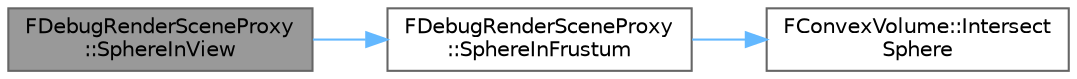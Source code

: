 digraph "FDebugRenderSceneProxy::SphereInView"
{
 // INTERACTIVE_SVG=YES
 // LATEX_PDF_SIZE
  bgcolor="transparent";
  edge [fontname=Helvetica,fontsize=10,labelfontname=Helvetica,labelfontsize=10];
  node [fontname=Helvetica,fontsize=10,shape=box,height=0.2,width=0.4];
  rankdir="LR";
  Node1 [id="Node000001",label="FDebugRenderSceneProxy\l::SphereInView",height=0.2,width=0.4,color="gray40", fillcolor="grey60", style="filled", fontcolor="black",tooltip=" "];
  Node1 -> Node2 [id="edge1_Node000001_Node000002",color="steelblue1",style="solid",tooltip=" "];
  Node2 [id="Node000002",label="FDebugRenderSceneProxy\l::SphereInFrustum",height=0.2,width=0.4,color="grey40", fillcolor="white", style="filled",URL="$d2/dcd/classFDebugRenderSceneProxy.html#a366056a8568c9f3c8fdaa78ef008f69b",tooltip=" "];
  Node2 -> Node3 [id="edge2_Node000002_Node000003",color="steelblue1",style="solid",tooltip=" "];
  Node3 [id="Node000003",label="FConvexVolume::Intersect\lSphere",height=0.2,width=0.4,color="grey40", fillcolor="white", style="filled",URL="$d3/d5e/structFConvexVolume.html#a864a9da5bf20a529344a5b33d74d113f",tooltip="Intersection test with a sphere."];
}
